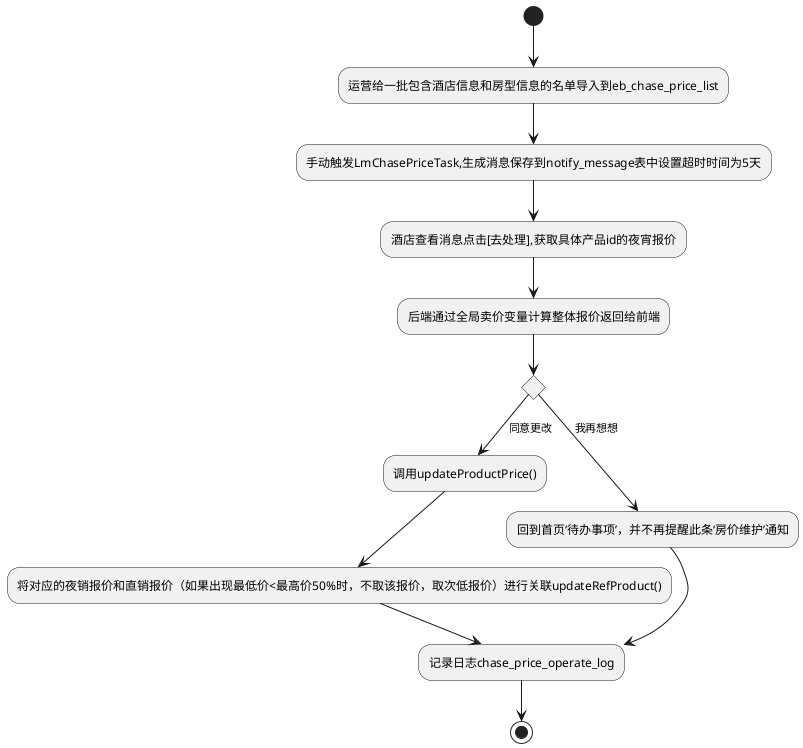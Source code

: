 @startuml
(*)  --> "运营给一批包含酒店信息和房型信息的名单导入到eb_chase_price_list"
--> "手动触发LmChasePriceTask,生成消息保存到notify_message表中设置超时时间为5天"
--> "酒店查看消息点击[去处理],获取具体产品id的夜宵报价"
--> "后端通过全局卖价变量计算整体报价返回给前端"
If "" then
--> [同意更改] "调用updateProductPrice()"
--> "将对应的夜销报价和直销报价（如果出现最低价<最高价50%时，不取该报价，取次低报价）进行关联updateRefProduct()"
--> "记录日志chase_price_operate_log"
else
--> [我再想想] "回到首页‘待办事项’，并不再提醒此条‘房价维护’通知"
--> "记录日志chase_price_operate_log"
Endif
-->(*)
@enduml